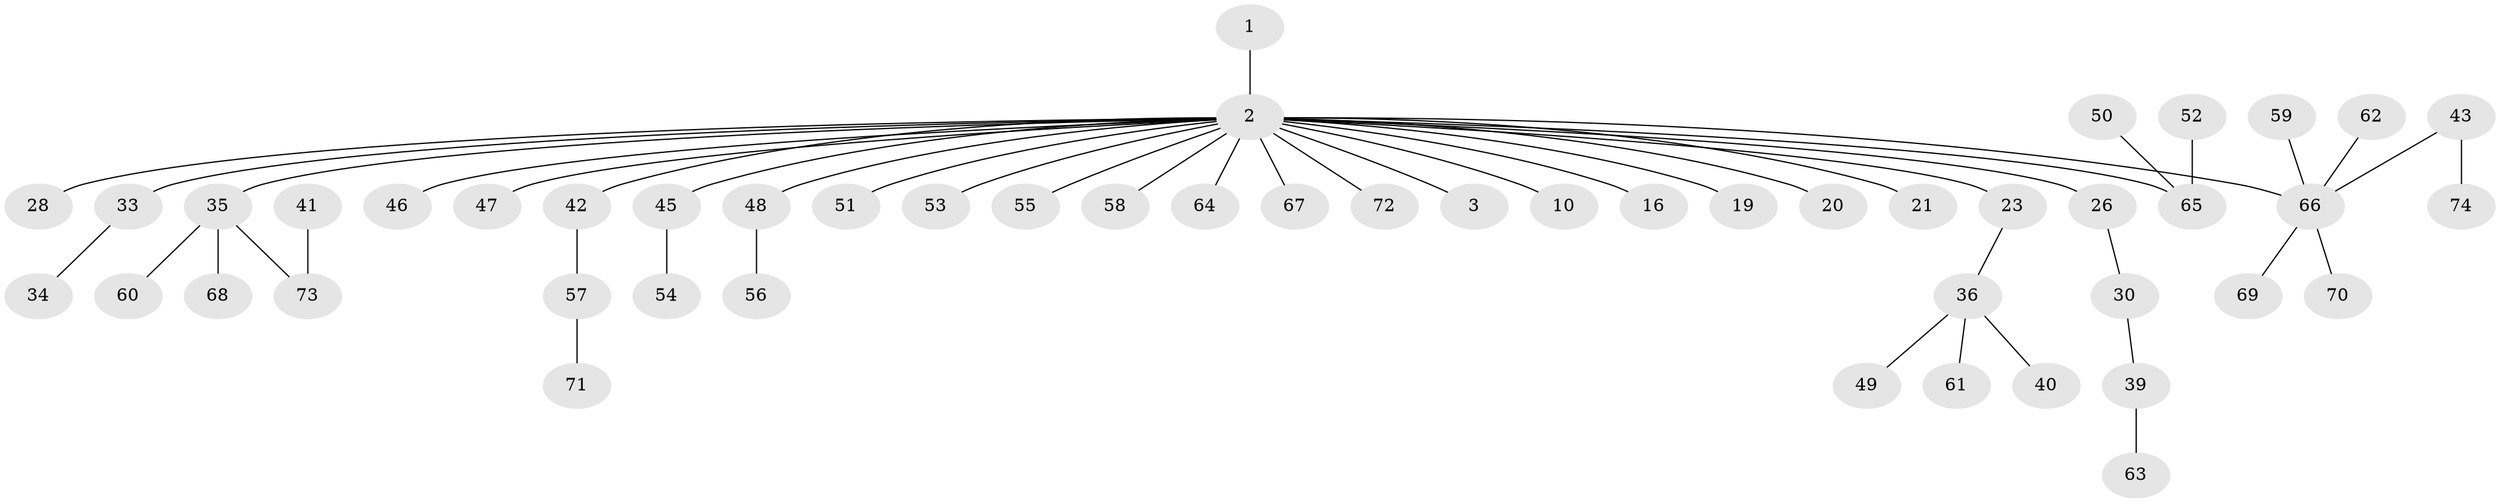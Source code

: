 // original degree distribution, {1: 0.6486486486486487, 28: 0.013513513513513514, 3: 0.13513513513513514, 2: 0.14864864864864866, 7: 0.02702702702702703, 4: 0.02702702702702703}
// Generated by graph-tools (version 1.1) at 2025/50/03/04/25 21:50:40]
// undirected, 51 vertices, 50 edges
graph export_dot {
graph [start="1"]
  node [color=gray90,style=filled];
  1;
  2;
  3;
  10;
  16;
  19;
  20;
  21;
  23 [super="+22"];
  26 [super="+11"];
  28;
  30;
  33 [super="+8"];
  34;
  35 [super="+9+12+13+15"];
  36;
  39;
  40;
  41;
  42 [super="+4"];
  43;
  45 [super="+44"];
  46;
  47;
  48;
  49;
  50;
  51;
  52;
  53;
  54;
  55 [super="+5"];
  56;
  57 [super="+29"];
  58;
  59;
  60;
  61;
  62;
  63;
  64;
  65 [super="+25+38"];
  66 [super="+37"];
  67 [super="+6+18"];
  68;
  69;
  70;
  71;
  72;
  73 [super="+31"];
  74;
  1 -- 2;
  2 -- 3;
  2 -- 10;
  2 -- 16;
  2 -- 19;
  2 -- 20;
  2 -- 21;
  2 -- 23 [weight=2];
  2 -- 28;
  2 -- 46;
  2 -- 47;
  2 -- 48;
  2 -- 51;
  2 -- 53;
  2 -- 58;
  2 -- 64;
  2 -- 72;
  2 -- 26;
  2 -- 42;
  2 -- 67;
  2 -- 35;
  2 -- 33;
  2 -- 45;
  2 -- 55;
  2 -- 65;
  2 -- 66;
  23 -- 36;
  26 -- 30;
  30 -- 39;
  33 -- 34;
  35 -- 68;
  35 -- 73;
  35 -- 60;
  36 -- 40;
  36 -- 49;
  36 -- 61;
  39 -- 63;
  41 -- 73;
  42 -- 57;
  43 -- 74;
  43 -- 66;
  45 -- 54;
  48 -- 56;
  50 -- 65;
  52 -- 65;
  57 -- 71;
  59 -- 66;
  62 -- 66;
  66 -- 70;
  66 -- 69;
}

